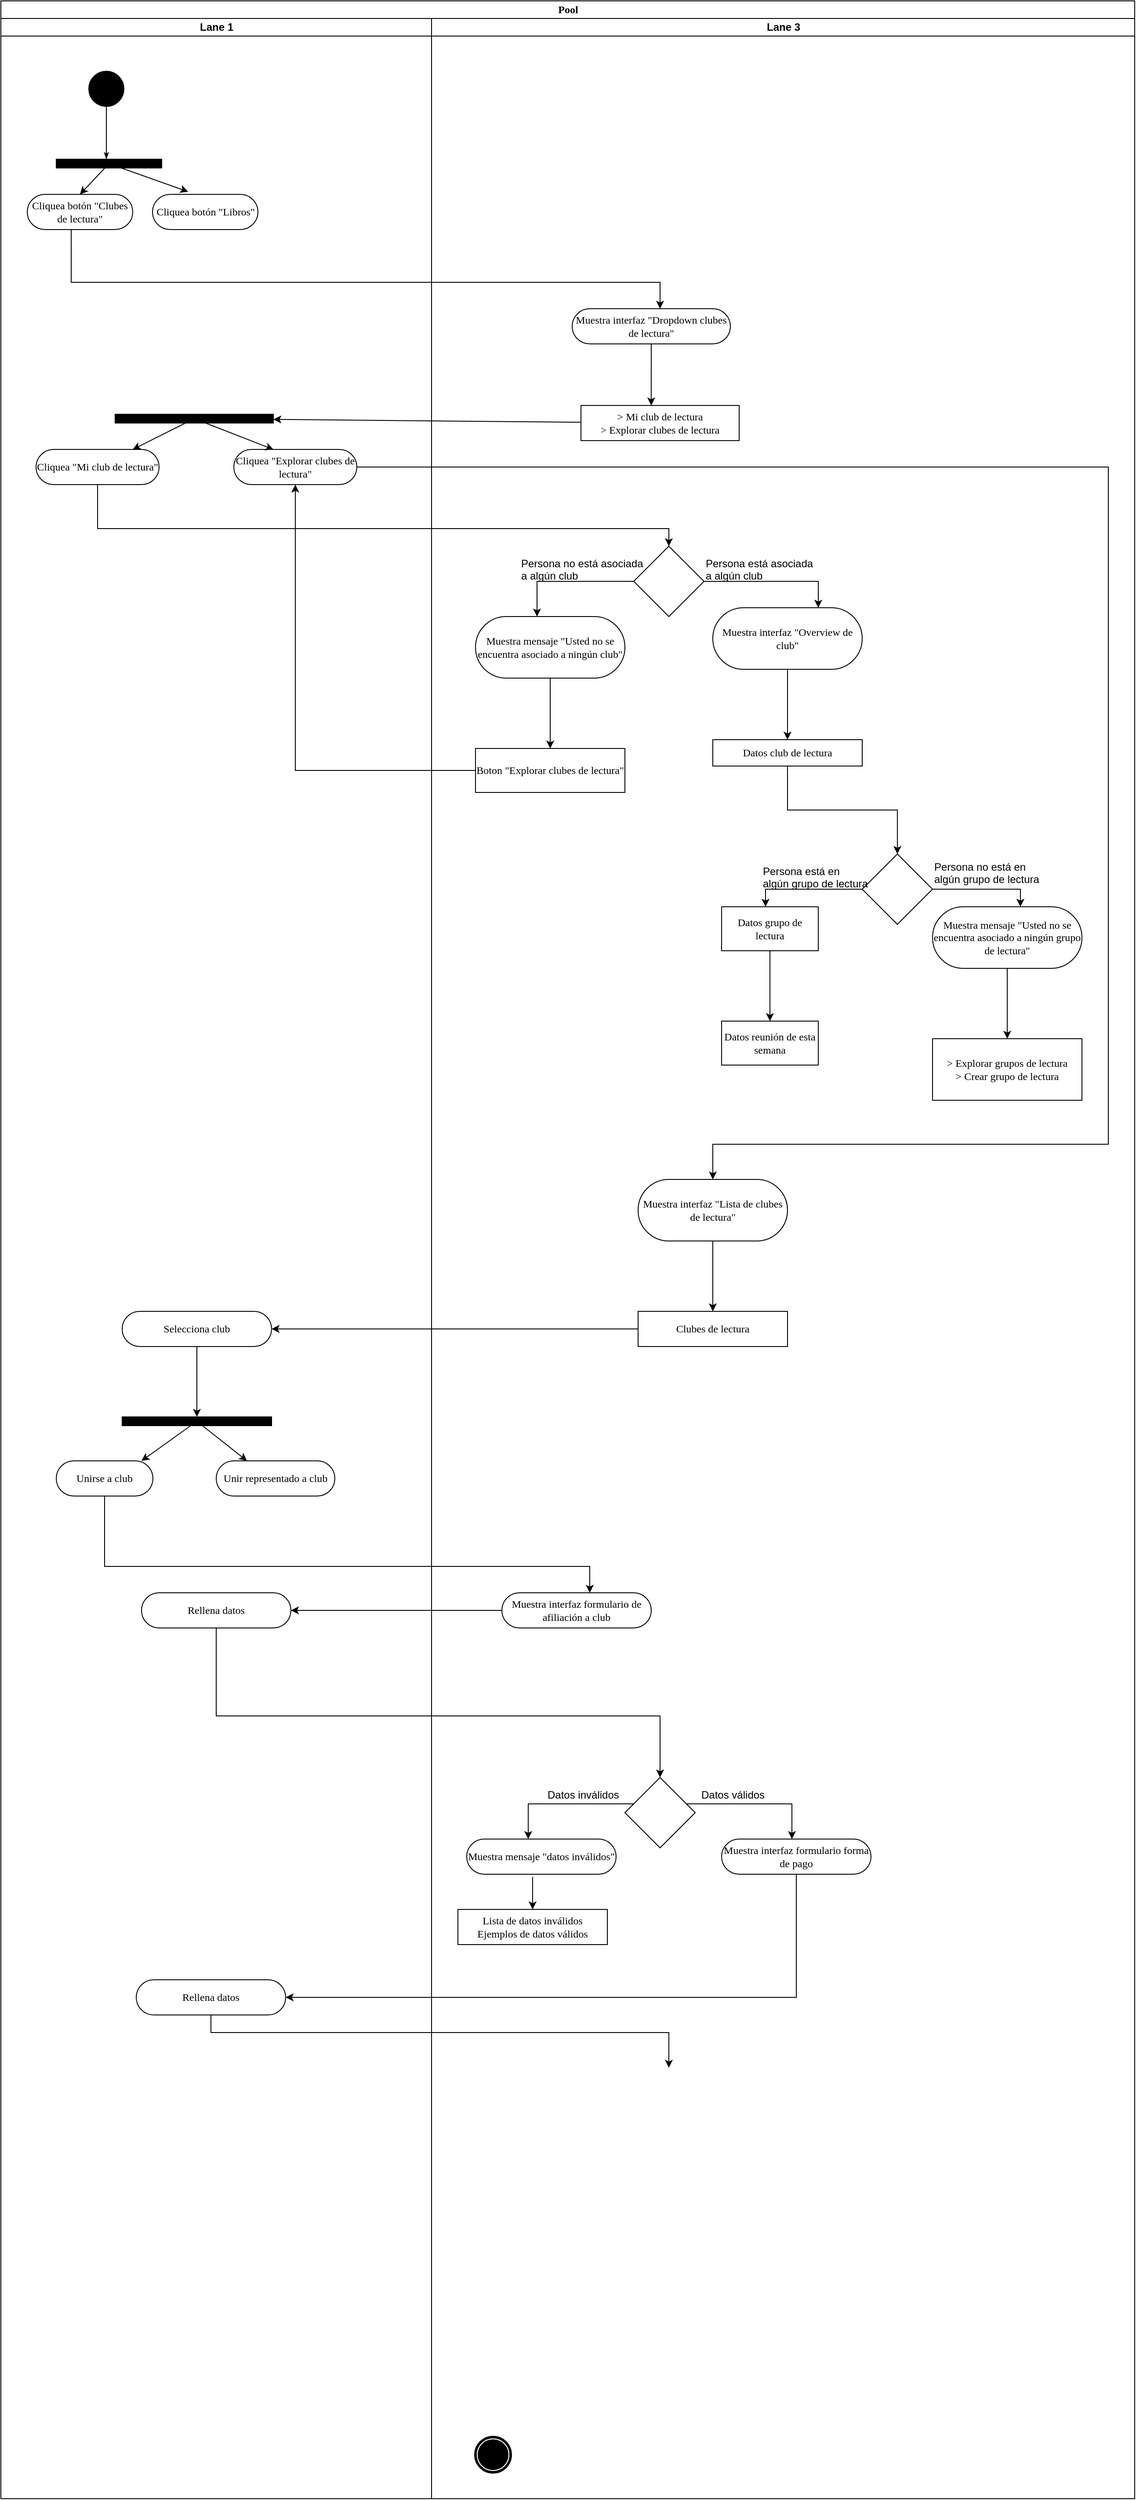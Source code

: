 <mxfile version="12.1.9" type="github" pages="1">
  <diagram name="Page-1" id="0783ab3e-0a74-02c8-0abd-f7b4e66b4bec">
    <mxGraphModel dx="1024" dy="561" grid="1" gridSize="10" guides="1" tooltips="1" connect="1" arrows="1" fold="1" page="1" pageScale="1" pageWidth="850" pageHeight="1100" background="#ffffff" math="0" shadow="0">
      <root>
        <mxCell id="0"/>
        <mxCell id="1" parent="0"/>
        <mxCell id="1c1d494c118603dd-1" value="Pool" style="swimlane;html=1;childLayout=stackLayout;startSize=20;rounded=0;shadow=0;comic=0;labelBackgroundColor=none;strokeColor=#000000;strokeWidth=1;fillColor=#ffffff;fontFamily=Verdana;fontSize=12;fontColor=#000000;align=center;" parent="1" vertex="1">
          <mxGeometry x="40" y="20" width="1290" height="2840" as="geometry"/>
        </mxCell>
        <mxCell id="n3SkGMCZbg7LG-9alkwq-2" value="" style="edgeStyle=orthogonalEdgeStyle;rounded=0;orthogonalLoop=1;jettySize=auto;html=1;exitX=0.417;exitY=1;exitDx=0;exitDy=0;exitPerimeter=0;" edge="1" parent="1c1d494c118603dd-1" source="n3SkGMCZbg7LG-9alkwq-7" target="n3SkGMCZbg7LG-9alkwq-1">
          <mxGeometry relative="1" as="geometry">
            <mxPoint x="80" y="200" as="sourcePoint"/>
            <Array as="points">
              <mxPoint x="80" y="320"/>
              <mxPoint x="750" y="320"/>
            </Array>
          </mxGeometry>
        </mxCell>
        <mxCell id="1c1d494c118603dd-2" value="Lane 1" style="swimlane;html=1;startSize=20;" parent="1c1d494c118603dd-1" vertex="1">
          <mxGeometry y="20" width="490" height="2820" as="geometry"/>
        </mxCell>
        <mxCell id="60571a20871a0731-4" value="" style="ellipse;whiteSpace=wrap;html=1;rounded=0;shadow=0;comic=0;labelBackgroundColor=none;strokeColor=#000000;strokeWidth=1;fillColor=#000000;fontFamily=Verdana;fontSize=12;fontColor=#000000;align=center;" parent="1c1d494c118603dd-2" vertex="1">
          <mxGeometry x="100" y="60" width="40" height="40" as="geometry"/>
        </mxCell>
        <mxCell id="1c1d494c118603dd-27" style="edgeStyle=orthogonalEdgeStyle;rounded=0;html=1;labelBackgroundColor=none;startArrow=none;startFill=0;startSize=5;endArrow=classicThin;endFill=1;endSize=5;jettySize=auto;orthogonalLoop=1;strokeColor=#000000;strokeWidth=1;fontFamily=Verdana;fontSize=12;fontColor=#000000;" parent="1c1d494c118603dd-2" source="60571a20871a0731-4" edge="1">
          <mxGeometry relative="1" as="geometry">
            <mxPoint x="120" y="160" as="targetPoint"/>
          </mxGeometry>
        </mxCell>
        <mxCell id="n3SkGMCZbg7LG-9alkwq-5" value="" style="rounded=0;whiteSpace=wrap;html=1;fillColor=#000000;" vertex="1" parent="1c1d494c118603dd-2">
          <mxGeometry x="63" y="160" width="120" height="10" as="geometry"/>
        </mxCell>
        <mxCell id="n3SkGMCZbg7LG-9alkwq-7" value="Cliquea botón &quot;Clubes de lectura&quot;" style="rounded=1;whiteSpace=wrap;html=1;shadow=0;comic=0;labelBackgroundColor=none;strokeColor=#000000;strokeWidth=1;fillColor=#ffffff;fontFamily=Verdana;fontSize=12;fontColor=#000000;align=center;arcSize=50;" vertex="1" parent="1c1d494c118603dd-2">
          <mxGeometry x="30" y="200" width="120" height="40" as="geometry"/>
        </mxCell>
        <mxCell id="n3SkGMCZbg7LG-9alkwq-10" value="Cliquea botón &quot;Libros&quot;" style="rounded=1;whiteSpace=wrap;html=1;shadow=0;comic=0;labelBackgroundColor=none;strokeColor=#000000;strokeWidth=1;fillColor=#ffffff;fontFamily=Verdana;fontSize=12;fontColor=#000000;align=center;arcSize=50;" vertex="1" parent="1c1d494c118603dd-2">
          <mxGeometry x="172.5" y="200" width="120" height="40" as="geometry"/>
        </mxCell>
        <mxCell id="n3SkGMCZbg7LG-9alkwq-8" style="edgeStyle=none;rounded=0;orthogonalLoop=1;jettySize=auto;html=1;entryX=0.338;entryY=-0.075;entryDx=0;entryDy=0;entryPerimeter=0;" edge="1" parent="1c1d494c118603dd-2" source="n3SkGMCZbg7LG-9alkwq-5" target="n3SkGMCZbg7LG-9alkwq-10">
          <mxGeometry relative="1" as="geometry">
            <mxPoint x="200" y="200" as="targetPoint"/>
          </mxGeometry>
        </mxCell>
        <mxCell id="n3SkGMCZbg7LG-9alkwq-12" value="" style="rounded=0;whiteSpace=wrap;html=1;shadow=0;comic=0;labelBackgroundColor=none;strokeColor=#000000;strokeWidth=1;fillColor=#000000;fontFamily=Verdana;fontSize=12;fontColor=#000000;align=center;arcSize=50;" vertex="1" parent="1c1d494c118603dd-2">
          <mxGeometry x="130" y="450" width="180" height="10" as="geometry"/>
        </mxCell>
        <mxCell id="n3SkGMCZbg7LG-9alkwq-15" value="Cliquea &quot;Mi club de lectura&quot;" style="rounded=1;whiteSpace=wrap;html=1;shadow=0;comic=0;labelBackgroundColor=none;strokeColor=#000000;strokeWidth=1;fillColor=#ffffff;fontFamily=Verdana;fontSize=12;fontColor=#000000;align=center;arcSize=50;" vertex="1" parent="1c1d494c118603dd-2">
          <mxGeometry x="40" y="490" width="140" height="40" as="geometry"/>
        </mxCell>
        <mxCell id="n3SkGMCZbg7LG-9alkwq-17" value="Cliquea &quot;Explorar clubes de lectura&quot;" style="rounded=1;whiteSpace=wrap;html=1;shadow=0;comic=0;labelBackgroundColor=none;strokeColor=#000000;strokeWidth=1;fillColor=#ffffff;fontFamily=Verdana;fontSize=12;fontColor=#000000;align=center;arcSize=50;" vertex="1" parent="1c1d494c118603dd-2">
          <mxGeometry x="265" y="490" width="140" height="40" as="geometry"/>
        </mxCell>
        <mxCell id="n3SkGMCZbg7LG-9alkwq-57" value="" style="edgeStyle=orthogonalEdgeStyle;rounded=0;orthogonalLoop=1;jettySize=auto;html=1;" edge="1" parent="1c1d494c118603dd-2" source="n3SkGMCZbg7LG-9alkwq-54" target="n3SkGMCZbg7LG-9alkwq-56">
          <mxGeometry relative="1" as="geometry"/>
        </mxCell>
        <mxCell id="n3SkGMCZbg7LG-9alkwq-54" value="Selecciona club" style="rounded=1;whiteSpace=wrap;html=1;shadow=0;comic=0;labelBackgroundColor=none;strokeColor=#000000;strokeWidth=1;fillColor=#ffffff;fontFamily=Verdana;fontSize=12;fontColor=#000000;align=center;arcSize=50;" vertex="1" parent="1c1d494c118603dd-2">
          <mxGeometry x="138" y="1470" width="170" height="40" as="geometry"/>
        </mxCell>
        <mxCell id="n3SkGMCZbg7LG-9alkwq-59" value="" style="rounded=0;orthogonalLoop=1;jettySize=auto;html=1;" edge="1" parent="1c1d494c118603dd-2" source="n3SkGMCZbg7LG-9alkwq-56">
          <mxGeometry relative="1" as="geometry">
            <mxPoint x="160" y="1640" as="targetPoint"/>
          </mxGeometry>
        </mxCell>
        <mxCell id="n3SkGMCZbg7LG-9alkwq-56" value="" style="rounded=0;whiteSpace=wrap;html=1;shadow=0;comic=0;labelBackgroundColor=none;strokeColor=#000000;strokeWidth=1;fillColor=#000000;fontFamily=Verdana;fontSize=12;fontColor=#000000;align=center;arcSize=50;" vertex="1" parent="1c1d494c118603dd-2">
          <mxGeometry x="138" y="1590" width="170" height="10" as="geometry"/>
        </mxCell>
        <mxCell id="n3SkGMCZbg7LG-9alkwq-61" value="Unirse a club" style="rounded=1;whiteSpace=wrap;html=1;shadow=0;comic=0;labelBackgroundColor=none;strokeColor=#000000;strokeWidth=1;fillColor=#ffffff;fontFamily=Verdana;fontSize=12;fontColor=#000000;align=center;arcSize=50;" vertex="1" parent="1c1d494c118603dd-2">
          <mxGeometry x="63" y="1640" width="110" height="40" as="geometry"/>
        </mxCell>
        <mxCell id="n3SkGMCZbg7LG-9alkwq-62" value="Unir representado a club" style="rounded=1;whiteSpace=wrap;html=1;shadow=0;comic=0;labelBackgroundColor=none;strokeColor=#000000;strokeWidth=1;fillColor=#ffffff;fontFamily=Verdana;fontSize=12;fontColor=#000000;align=center;arcSize=50;" vertex="1" parent="1c1d494c118603dd-2">
          <mxGeometry x="245" y="1640" width="135" height="40" as="geometry"/>
        </mxCell>
        <mxCell id="n3SkGMCZbg7LG-9alkwq-65" value="Rellena datos" style="rounded=1;whiteSpace=wrap;html=1;shadow=0;comic=0;labelBackgroundColor=none;strokeColor=#000000;strokeWidth=1;fillColor=#ffffff;fontFamily=Verdana;fontSize=12;fontColor=#000000;align=center;arcSize=50;" vertex="1" parent="1c1d494c118603dd-2">
          <mxGeometry x="160" y="1790" width="170" height="40" as="geometry"/>
        </mxCell>
        <mxCell id="n3SkGMCZbg7LG-9alkwq-85" value="" style="edgeStyle=orthogonalEdgeStyle;rounded=0;orthogonalLoop=1;jettySize=auto;html=1;" edge="1" parent="1c1d494c118603dd-2" source="n3SkGMCZbg7LG-9alkwq-82">
          <mxGeometry relative="1" as="geometry">
            <mxPoint x="760" y="2330" as="targetPoint"/>
            <Array as="points">
              <mxPoint x="239" y="2290"/>
              <mxPoint x="760" y="2290"/>
            </Array>
          </mxGeometry>
        </mxCell>
        <mxCell id="n3SkGMCZbg7LG-9alkwq-82" value="Rellena datos" style="rounded=1;whiteSpace=wrap;html=1;shadow=0;comic=0;labelBackgroundColor=none;strokeColor=#000000;strokeWidth=1;fillColor=#ffffff;fontFamily=Verdana;fontSize=12;fontColor=#000000;align=center;arcSize=50;" vertex="1" parent="1c1d494c118603dd-2">
          <mxGeometry x="154" y="2230" width="170" height="40" as="geometry"/>
        </mxCell>
        <mxCell id="1c1d494c118603dd-4" value="Lane 3" style="swimlane;html=1;startSize=20;" parent="1c1d494c118603dd-1" vertex="1">
          <mxGeometry x="490" y="20" width="800" height="2820" as="geometry"/>
        </mxCell>
        <mxCell id="60571a20871a0731-5" value="" style="shape=mxgraph.bpmn.shape;html=1;verticalLabelPosition=bottom;labelBackgroundColor=#ffffff;verticalAlign=top;perimeter=ellipsePerimeter;outline=end;symbol=terminate;rounded=0;shadow=0;comic=0;strokeColor=#000000;strokeWidth=1;fillColor=#ffffff;fontFamily=Verdana;fontSize=12;fontColor=#000000;align=center;" parent="1c1d494c118603dd-4" vertex="1">
          <mxGeometry x="50" y="2750" width="40" height="40" as="geometry"/>
        </mxCell>
        <mxCell id="n3SkGMCZbg7LG-9alkwq-11" value="" style="edgeStyle=none;rounded=0;orthogonalLoop=1;jettySize=auto;html=1;entryX=0.444;entryY=0;entryDx=0;entryDy=0;entryPerimeter=0;" edge="1" parent="1c1d494c118603dd-4" source="n3SkGMCZbg7LG-9alkwq-1" target="n3SkGMCZbg7LG-9alkwq-3">
          <mxGeometry relative="1" as="geometry"/>
        </mxCell>
        <mxCell id="n3SkGMCZbg7LG-9alkwq-1" value="Muestra interfaz &quot;Dropdown clubes de lectura&quot;" style="rounded=1;whiteSpace=wrap;html=1;shadow=0;comic=0;labelBackgroundColor=none;strokeColor=#000000;strokeWidth=1;fillColor=#ffffff;fontFamily=Verdana;fontSize=12;fontColor=#000000;align=center;arcSize=50;" vertex="1" parent="1c1d494c118603dd-4">
          <mxGeometry x="160" y="330" width="180" height="40" as="geometry"/>
        </mxCell>
        <mxCell id="n3SkGMCZbg7LG-9alkwq-3" value="&lt;div&gt;&amp;gt; Mi club de lectura&lt;/div&gt;&lt;div&gt;&amp;gt; Explorar clubes de lectura&lt;br&gt;&lt;/div&gt;" style="rounded=0;whiteSpace=wrap;html=1;shadow=0;comic=0;labelBackgroundColor=none;strokeColor=#000000;strokeWidth=1;fillColor=#ffffff;fontFamily=Verdana;fontSize=12;fontColor=#000000;align=center;arcSize=50;" vertex="1" parent="1c1d494c118603dd-4">
          <mxGeometry x="170" y="440" width="180" height="40" as="geometry"/>
        </mxCell>
        <mxCell id="n3SkGMCZbg7LG-9alkwq-23" value="" style="edgeStyle=orthogonalEdgeStyle;rounded=0;orthogonalLoop=1;jettySize=auto;html=1;" edge="1" parent="1c1d494c118603dd-4" source="n3SkGMCZbg7LG-9alkwq-19">
          <mxGeometry relative="1" as="geometry">
            <mxPoint x="440" y="670" as="targetPoint"/>
            <Array as="points">
              <mxPoint x="440" y="640"/>
            </Array>
          </mxGeometry>
        </mxCell>
        <mxCell id="n3SkGMCZbg7LG-9alkwq-19" value="" style="rhombus;whiteSpace=wrap;html=1;rounded=0;fillColor=#FFFFFF;" vertex="1" parent="1c1d494c118603dd-4">
          <mxGeometry x="230" y="600" width="80" height="80" as="geometry"/>
        </mxCell>
        <mxCell id="n3SkGMCZbg7LG-9alkwq-21" value="&lt;div&gt;Persona no está asociada &lt;br&gt;&lt;/div&gt;&lt;div&gt;a algún club&lt;/div&gt;" style="text;html=1;resizable=0;points=[];autosize=1;align=left;verticalAlign=top;spacingTop=-4;" vertex="1" parent="1c1d494c118603dd-4">
          <mxGeometry x="100" y="610" width="150" height="30" as="geometry"/>
        </mxCell>
        <mxCell id="n3SkGMCZbg7LG-9alkwq-24" value="&lt;div&gt;Persona está asociada &lt;br&gt;&lt;/div&gt;&lt;div&gt;a algún club&lt;br&gt;&lt;/div&gt;" style="text;html=1;resizable=0;points=[];autosize=1;align=left;verticalAlign=top;spacingTop=-4;" vertex="1" parent="1c1d494c118603dd-4">
          <mxGeometry x="310" y="610" width="140" height="30" as="geometry"/>
        </mxCell>
        <mxCell id="n3SkGMCZbg7LG-9alkwq-27" value="" style="edgeStyle=orthogonalEdgeStyle;rounded=0;orthogonalLoop=1;jettySize=auto;html=1;" edge="1" parent="1c1d494c118603dd-4" source="n3SkGMCZbg7LG-9alkwq-25" target="n3SkGMCZbg7LG-9alkwq-26">
          <mxGeometry relative="1" as="geometry"/>
        </mxCell>
        <mxCell id="n3SkGMCZbg7LG-9alkwq-25" value="Muestra mensaje &quot;Usted no se encuentra asociado a ningún club&quot;" style="rounded=1;whiteSpace=wrap;html=1;shadow=0;comic=0;labelBackgroundColor=none;strokeColor=#000000;strokeWidth=1;fillColor=#ffffff;fontFamily=Verdana;fontSize=12;fontColor=#000000;align=center;arcSize=50;" vertex="1" parent="1c1d494c118603dd-4">
          <mxGeometry x="50" y="680" width="170" height="70" as="geometry"/>
        </mxCell>
        <mxCell id="n3SkGMCZbg7LG-9alkwq-26" value="Boton &quot;Explorar clubes de lectura&quot;" style="rounded=0;whiteSpace=wrap;html=1;shadow=0;comic=0;labelBackgroundColor=none;strokeColor=#000000;strokeWidth=1;fillColor=#ffffff;fontFamily=Verdana;fontSize=12;fontColor=#000000;align=center;arcSize=50;" vertex="1" parent="1c1d494c118603dd-4">
          <mxGeometry x="50" y="830" width="170" height="50" as="geometry"/>
        </mxCell>
        <mxCell id="n3SkGMCZbg7LG-9alkwq-34" value="" style="edgeStyle=orthogonalEdgeStyle;rounded=0;orthogonalLoop=1;jettySize=auto;html=1;" edge="1" parent="1c1d494c118603dd-4" source="n3SkGMCZbg7LG-9alkwq-32" target="n3SkGMCZbg7LG-9alkwq-33">
          <mxGeometry relative="1" as="geometry"/>
        </mxCell>
        <mxCell id="n3SkGMCZbg7LG-9alkwq-32" value="Muestra interfaz &quot;Overview de club&quot;" style="rounded=1;whiteSpace=wrap;html=1;shadow=0;comic=0;labelBackgroundColor=none;strokeColor=#000000;strokeWidth=1;fillColor=#ffffff;fontFamily=Verdana;fontSize=12;fontColor=#000000;align=center;arcSize=50;" vertex="1" parent="1c1d494c118603dd-4">
          <mxGeometry x="320" y="670" width="170" height="70" as="geometry"/>
        </mxCell>
        <mxCell id="n3SkGMCZbg7LG-9alkwq-36" value="" style="edgeStyle=orthogonalEdgeStyle;rounded=0;orthogonalLoop=1;jettySize=auto;html=1;entryX=0.5;entryY=0;entryDx=0;entryDy=0;" edge="1" parent="1c1d494c118603dd-4" source="n3SkGMCZbg7LG-9alkwq-33" target="n3SkGMCZbg7LG-9alkwq-37">
          <mxGeometry relative="1" as="geometry">
            <mxPoint x="405" y="930" as="targetPoint"/>
          </mxGeometry>
        </mxCell>
        <mxCell id="n3SkGMCZbg7LG-9alkwq-33" value="Datos club de lectura" style="rounded=0;whiteSpace=wrap;html=1;shadow=0;comic=0;labelBackgroundColor=none;strokeColor=#000000;strokeWidth=1;fillColor=#ffffff;fontFamily=Verdana;fontSize=12;fontColor=#000000;align=center;arcSize=50;" vertex="1" parent="1c1d494c118603dd-4">
          <mxGeometry x="320" y="820" width="170" height="30" as="geometry"/>
        </mxCell>
        <mxCell id="n3SkGMCZbg7LG-9alkwq-37" value="" style="rhombus;whiteSpace=wrap;html=1;rounded=0;fillColor=#FFFFFF;" vertex="1" parent="1c1d494c118603dd-4">
          <mxGeometry x="490" y="950" width="80" height="80" as="geometry"/>
        </mxCell>
        <mxCell id="n3SkGMCZbg7LG-9alkwq-39" value="&lt;div&gt;Persona está en &lt;br&gt;&lt;/div&gt;&lt;div&gt;algún grupo de lectura&lt;br&gt;&lt;/div&gt;" style="text;html=1;resizable=0;points=[];autosize=1;align=left;verticalAlign=top;spacingTop=-4;" vertex="1" parent="1c1d494c118603dd-4">
          <mxGeometry x="375" y="960" width="130" height="30" as="geometry"/>
        </mxCell>
        <mxCell id="n3SkGMCZbg7LG-9alkwq-42" value="" style="edgeStyle=orthogonalEdgeStyle;rounded=0;orthogonalLoop=1;jettySize=auto;html=1;" edge="1" parent="1c1d494c118603dd-4" source="n3SkGMCZbg7LG-9alkwq-40" target="n3SkGMCZbg7LG-9alkwq-41">
          <mxGeometry relative="1" as="geometry"/>
        </mxCell>
        <mxCell id="n3SkGMCZbg7LG-9alkwq-40" value="Datos grupo de lectura" style="rounded=0;whiteSpace=wrap;html=1;shadow=0;comic=0;labelBackgroundColor=none;strokeColor=#000000;strokeWidth=1;fillColor=#ffffff;fontFamily=Verdana;fontSize=12;fontColor=#000000;align=center;arcSize=50;" vertex="1" parent="1c1d494c118603dd-4">
          <mxGeometry x="330" y="1010" width="110" height="50" as="geometry"/>
        </mxCell>
        <mxCell id="n3SkGMCZbg7LG-9alkwq-41" value="Datos reunión de esta semana" style="rounded=0;whiteSpace=wrap;html=1;shadow=0;comic=0;labelBackgroundColor=none;strokeColor=#000000;strokeWidth=1;fillColor=#ffffff;fontFamily=Verdana;fontSize=12;fontColor=#000000;align=center;arcSize=50;" vertex="1" parent="1c1d494c118603dd-4">
          <mxGeometry x="330" y="1140" width="110" height="50" as="geometry"/>
        </mxCell>
        <mxCell id="n3SkGMCZbg7LG-9alkwq-44" value="&lt;div&gt;Persona no está en&lt;/div&gt;&lt;div&gt;algún grupo de lectura&lt;br&gt;&lt;/div&gt;" style="text;html=1;resizable=0;points=[];autosize=1;align=left;verticalAlign=top;spacingTop=-4;" vertex="1" parent="1c1d494c118603dd-4">
          <mxGeometry x="570" y="955" width="130" height="30" as="geometry"/>
        </mxCell>
        <mxCell id="n3SkGMCZbg7LG-9alkwq-47" value="" style="edgeStyle=orthogonalEdgeStyle;rounded=0;orthogonalLoop=1;jettySize=auto;html=1;" edge="1" parent="1c1d494c118603dd-4" source="n3SkGMCZbg7LG-9alkwq-45" target="n3SkGMCZbg7LG-9alkwq-46">
          <mxGeometry relative="1" as="geometry"/>
        </mxCell>
        <mxCell id="n3SkGMCZbg7LG-9alkwq-45" value="Muestra mensaje &quot;Usted no se encuentra asociado a ningún grupo de lectura&quot;" style="rounded=1;whiteSpace=wrap;html=1;shadow=0;comic=0;labelBackgroundColor=none;strokeColor=#000000;strokeWidth=1;fillColor=#ffffff;fontFamily=Verdana;fontSize=12;fontColor=#000000;align=center;arcSize=50;" vertex="1" parent="1c1d494c118603dd-4">
          <mxGeometry x="570" y="1010" width="170" height="70" as="geometry"/>
        </mxCell>
        <mxCell id="n3SkGMCZbg7LG-9alkwq-46" value="&lt;div&gt;&amp;gt; Explorar grupos de lectura&lt;/div&gt;&lt;div&gt;&amp;gt; Crear grupo de lectura&lt;br&gt;&lt;/div&gt;" style="rounded=0;whiteSpace=wrap;html=1;shadow=0;comic=0;labelBackgroundColor=none;strokeColor=#000000;strokeWidth=1;fillColor=#ffffff;fontFamily=Verdana;fontSize=12;fontColor=#000000;align=center;arcSize=50;" vertex="1" parent="1c1d494c118603dd-4">
          <mxGeometry x="570" y="1160" width="170" height="70" as="geometry"/>
        </mxCell>
        <mxCell id="n3SkGMCZbg7LG-9alkwq-53" value="" style="edgeStyle=orthogonalEdgeStyle;rounded=0;orthogonalLoop=1;jettySize=auto;html=1;" edge="1" parent="1c1d494c118603dd-4" source="n3SkGMCZbg7LG-9alkwq-51" target="n3SkGMCZbg7LG-9alkwq-52">
          <mxGeometry relative="1" as="geometry"/>
        </mxCell>
        <mxCell id="n3SkGMCZbg7LG-9alkwq-51" value="Muestra interfaz &quot;Lista de clubes de lectura&quot;" style="rounded=1;whiteSpace=wrap;html=1;shadow=0;comic=0;labelBackgroundColor=none;strokeColor=#000000;strokeWidth=1;fillColor=#ffffff;fontFamily=Verdana;fontSize=12;fontColor=#000000;align=center;arcSize=50;" vertex="1" parent="1c1d494c118603dd-4">
          <mxGeometry x="235" y="1320" width="170" height="70" as="geometry"/>
        </mxCell>
        <mxCell id="n3SkGMCZbg7LG-9alkwq-52" value="Clubes de lectura" style="rounded=0;whiteSpace=wrap;html=1;shadow=0;comic=0;labelBackgroundColor=none;strokeColor=#000000;strokeWidth=1;fillColor=#ffffff;fontFamily=Verdana;fontSize=12;fontColor=#000000;align=center;arcSize=50;" vertex="1" parent="1c1d494c118603dd-4">
          <mxGeometry x="235" y="1470" width="170" height="40" as="geometry"/>
        </mxCell>
        <mxCell id="n3SkGMCZbg7LG-9alkwq-64" value="Muestra interfaz formulario de afiliación a club" style="rounded=1;whiteSpace=wrap;html=1;shadow=0;comic=0;labelBackgroundColor=none;strokeColor=#000000;strokeWidth=1;fillColor=#ffffff;fontFamily=Verdana;fontSize=12;fontColor=#000000;align=center;arcSize=50;" vertex="1" parent="1c1d494c118603dd-4">
          <mxGeometry x="80" y="1790" width="170" height="40" as="geometry"/>
        </mxCell>
        <mxCell id="n3SkGMCZbg7LG-9alkwq-73" value="" style="edgeStyle=orthogonalEdgeStyle;rounded=0;orthogonalLoop=1;jettySize=auto;html=1;" edge="1" parent="1c1d494c118603dd-4" source="n3SkGMCZbg7LG-9alkwq-71">
          <mxGeometry relative="1" as="geometry">
            <mxPoint x="110" y="2070" as="targetPoint"/>
            <Array as="points">
              <mxPoint x="110" y="2030"/>
              <mxPoint x="110" y="2060"/>
            </Array>
          </mxGeometry>
        </mxCell>
        <mxCell id="n3SkGMCZbg7LG-9alkwq-71" value="" style="rhombus;whiteSpace=wrap;html=1;rounded=0;fillColor=#FFFFFF;" vertex="1" parent="1c1d494c118603dd-4">
          <mxGeometry x="220" y="2000" width="80" height="80" as="geometry"/>
        </mxCell>
        <mxCell id="n3SkGMCZbg7LG-9alkwq-74" value="Datos inválidos" style="text;html=1;resizable=0;points=[];autosize=1;align=left;verticalAlign=top;spacingTop=-4;" vertex="1" parent="1c1d494c118603dd-4">
          <mxGeometry x="130" y="2010" width="90" height="20" as="geometry"/>
        </mxCell>
        <mxCell id="n3SkGMCZbg7LG-9alkwq-76" value="&lt;div&gt;Lista de datos inválidos&lt;/div&gt;&lt;div&gt;Ejemplos de datos válidos&lt;br&gt;&lt;/div&gt;" style="rounded=0;whiteSpace=wrap;html=1;shadow=0;comic=0;labelBackgroundColor=none;strokeColor=#000000;strokeWidth=1;fillColor=#ffffff;fontFamily=Verdana;fontSize=12;fontColor=#000000;align=center;arcSize=50;" vertex="1" parent="1c1d494c118603dd-4">
          <mxGeometry x="30" y="2150" width="170" height="40" as="geometry"/>
        </mxCell>
        <mxCell id="n3SkGMCZbg7LG-9alkwq-79" value="Muestra mensaje &quot;datos inválidos&quot;" style="rounded=1;whiteSpace=wrap;html=1;shadow=0;comic=0;labelBackgroundColor=none;strokeColor=#000000;strokeWidth=1;fillColor=#ffffff;fontFamily=Verdana;fontSize=12;fontColor=#000000;align=center;arcSize=50;" vertex="1" parent="1c1d494c118603dd-4">
          <mxGeometry x="40" y="2070" width="170" height="40" as="geometry"/>
        </mxCell>
        <mxCell id="n3SkGMCZbg7LG-9alkwq-77" value="" style="edgeStyle=orthogonalEdgeStyle;rounded=0;orthogonalLoop=1;jettySize=auto;html=1;exitX=0.441;exitY=1.075;exitDx=0;exitDy=0;exitPerimeter=0;" edge="1" parent="1c1d494c118603dd-4" source="n3SkGMCZbg7LG-9alkwq-79" target="n3SkGMCZbg7LG-9alkwq-76">
          <mxGeometry relative="1" as="geometry"/>
        </mxCell>
        <mxCell id="n3SkGMCZbg7LG-9alkwq-80" value="Datos válidos" style="text;html=1;resizable=0;points=[];autosize=1;align=left;verticalAlign=top;spacingTop=-4;" vertex="1" parent="1c1d494c118603dd-4">
          <mxGeometry x="305" y="2010" width="90" height="20" as="geometry"/>
        </mxCell>
        <mxCell id="n3SkGMCZbg7LG-9alkwq-81" value="Muestra interfaz formulario forma de pago" style="rounded=1;whiteSpace=wrap;html=1;shadow=0;comic=0;labelBackgroundColor=none;strokeColor=#000000;strokeWidth=1;fillColor=#ffffff;fontFamily=Verdana;fontSize=12;fontColor=#000000;align=center;arcSize=50;" vertex="1" parent="1c1d494c118603dd-4">
          <mxGeometry x="330" y="2070" width="170" height="40" as="geometry"/>
        </mxCell>
        <mxCell id="n3SkGMCZbg7LG-9alkwq-13" value="" style="edgeStyle=none;rounded=0;orthogonalLoop=1;jettySize=auto;html=1;" edge="1" parent="1c1d494c118603dd-1" source="n3SkGMCZbg7LG-9alkwq-3" target="n3SkGMCZbg7LG-9alkwq-12">
          <mxGeometry relative="1" as="geometry"/>
        </mxCell>
        <mxCell id="n3SkGMCZbg7LG-9alkwq-29" value="" style="edgeStyle=orthogonalEdgeStyle;rounded=0;orthogonalLoop=1;jettySize=auto;html=1;entryX=0.5;entryY=1;entryDx=0;entryDy=0;" edge="1" parent="1c1d494c118603dd-1" source="n3SkGMCZbg7LG-9alkwq-26" target="n3SkGMCZbg7LG-9alkwq-17">
          <mxGeometry relative="1" as="geometry">
            <mxPoint x="340" y="640" as="targetPoint"/>
          </mxGeometry>
        </mxCell>
        <mxCell id="n3SkGMCZbg7LG-9alkwq-50" style="edgeStyle=orthogonalEdgeStyle;rounded=0;orthogonalLoop=1;jettySize=auto;html=1;exitX=1;exitY=0.5;exitDx=0;exitDy=0;" edge="1" parent="1c1d494c118603dd-1" source="n3SkGMCZbg7LG-9alkwq-17">
          <mxGeometry relative="1" as="geometry">
            <mxPoint x="810" y="1340" as="targetPoint"/>
            <Array as="points">
              <mxPoint x="1260" y="530"/>
              <mxPoint x="1260" y="1300"/>
              <mxPoint x="810" y="1300"/>
              <mxPoint x="810" y="1330"/>
            </Array>
          </mxGeometry>
        </mxCell>
        <mxCell id="n3SkGMCZbg7LG-9alkwq-55" value="" style="edgeStyle=orthogonalEdgeStyle;rounded=0;orthogonalLoop=1;jettySize=auto;html=1;" edge="1" parent="1c1d494c118603dd-1" source="n3SkGMCZbg7LG-9alkwq-52" target="n3SkGMCZbg7LG-9alkwq-54">
          <mxGeometry relative="1" as="geometry"/>
        </mxCell>
        <mxCell id="n3SkGMCZbg7LG-9alkwq-66" value="" style="edgeStyle=orthogonalEdgeStyle;rounded=0;orthogonalLoop=1;jettySize=auto;html=1;" edge="1" parent="1c1d494c118603dd-1" source="n3SkGMCZbg7LG-9alkwq-64" target="n3SkGMCZbg7LG-9alkwq-65">
          <mxGeometry relative="1" as="geometry"/>
        </mxCell>
        <mxCell id="n3SkGMCZbg7LG-9alkwq-68" value="" style="edgeStyle=orthogonalEdgeStyle;rounded=0;orthogonalLoop=1;jettySize=auto;html=1;entryX=0.5;entryY=0;entryDx=0;entryDy=0;" edge="1" parent="1c1d494c118603dd-1" source="n3SkGMCZbg7LG-9alkwq-65" target="n3SkGMCZbg7LG-9alkwq-71">
          <mxGeometry relative="1" as="geometry">
            <mxPoint x="665" y="1950" as="targetPoint"/>
            <Array as="points">
              <mxPoint x="245" y="1950"/>
              <mxPoint x="750" y="1950"/>
            </Array>
          </mxGeometry>
        </mxCell>
        <mxCell id="n3SkGMCZbg7LG-9alkwq-83" value="" style="edgeStyle=orthogonalEdgeStyle;rounded=0;orthogonalLoop=1;jettySize=auto;html=1;" edge="1" parent="1c1d494c118603dd-1" source="n3SkGMCZbg7LG-9alkwq-81" target="n3SkGMCZbg7LG-9alkwq-82">
          <mxGeometry relative="1" as="geometry">
            <Array as="points">
              <mxPoint x="905" y="2270"/>
            </Array>
          </mxGeometry>
        </mxCell>
        <mxCell id="n3SkGMCZbg7LG-9alkwq-6" style="rounded=0;orthogonalLoop=1;jettySize=auto;html=1;" edge="1" parent="1" source="n3SkGMCZbg7LG-9alkwq-5">
          <mxGeometry relative="1" as="geometry">
            <mxPoint x="130" y="240" as="targetPoint"/>
          </mxGeometry>
        </mxCell>
        <mxCell id="n3SkGMCZbg7LG-9alkwq-14" style="edgeStyle=none;rounded=0;orthogonalLoop=1;jettySize=auto;html=1;" edge="1" parent="1" source="n3SkGMCZbg7LG-9alkwq-12">
          <mxGeometry relative="1" as="geometry">
            <mxPoint x="190" y="530" as="targetPoint"/>
          </mxGeometry>
        </mxCell>
        <mxCell id="n3SkGMCZbg7LG-9alkwq-16" style="edgeStyle=none;rounded=0;orthogonalLoop=1;jettySize=auto;html=1;" edge="1" parent="1" source="n3SkGMCZbg7LG-9alkwq-12">
          <mxGeometry relative="1" as="geometry">
            <mxPoint x="350" y="530" as="targetPoint"/>
          </mxGeometry>
        </mxCell>
        <mxCell id="n3SkGMCZbg7LG-9alkwq-18" style="edgeStyle=orthogonalEdgeStyle;rounded=0;orthogonalLoop=1;jettySize=auto;html=1;" edge="1" parent="1" source="n3SkGMCZbg7LG-9alkwq-15">
          <mxGeometry relative="1" as="geometry">
            <mxPoint x="800" y="640" as="targetPoint"/>
            <Array as="points">
              <mxPoint x="150" y="620"/>
              <mxPoint x="800" y="620"/>
            </Array>
          </mxGeometry>
        </mxCell>
        <mxCell id="n3SkGMCZbg7LG-9alkwq-20" style="edgeStyle=orthogonalEdgeStyle;rounded=0;orthogonalLoop=1;jettySize=auto;html=1;" edge="1" parent="1" source="n3SkGMCZbg7LG-9alkwq-19">
          <mxGeometry relative="1" as="geometry">
            <mxPoint x="650" y="720" as="targetPoint"/>
            <Array as="points">
              <mxPoint x="650" y="680"/>
              <mxPoint x="650" y="720"/>
            </Array>
          </mxGeometry>
        </mxCell>
        <mxCell id="n3SkGMCZbg7LG-9alkwq-38" style="edgeStyle=orthogonalEdgeStyle;rounded=0;orthogonalLoop=1;jettySize=auto;html=1;exitX=0;exitY=0.5;exitDx=0;exitDy=0;" edge="1" parent="1" source="n3SkGMCZbg7LG-9alkwq-37">
          <mxGeometry relative="1" as="geometry">
            <mxPoint x="910" y="1050" as="targetPoint"/>
            <Array as="points">
              <mxPoint x="910" y="1030"/>
            </Array>
          </mxGeometry>
        </mxCell>
        <mxCell id="n3SkGMCZbg7LG-9alkwq-43" style="edgeStyle=orthogonalEdgeStyle;rounded=0;orthogonalLoop=1;jettySize=auto;html=1;exitX=1;exitY=0.5;exitDx=0;exitDy=0;" edge="1" parent="1" source="n3SkGMCZbg7LG-9alkwq-37">
          <mxGeometry relative="1" as="geometry">
            <mxPoint x="1200" y="1050" as="targetPoint"/>
            <Array as="points">
              <mxPoint x="1160" y="1030"/>
              <mxPoint x="1160" y="1030"/>
            </Array>
          </mxGeometry>
        </mxCell>
        <mxCell id="n3SkGMCZbg7LG-9alkwq-60" style="edgeStyle=none;rounded=0;orthogonalLoop=1;jettySize=auto;html=1;" edge="1" parent="1" source="n3SkGMCZbg7LG-9alkwq-56">
          <mxGeometry relative="1" as="geometry">
            <mxPoint x="320" y="1680" as="targetPoint"/>
          </mxGeometry>
        </mxCell>
        <mxCell id="n3SkGMCZbg7LG-9alkwq-63" style="edgeStyle=orthogonalEdgeStyle;rounded=0;orthogonalLoop=1;jettySize=auto;html=1;" edge="1" parent="1" source="n3SkGMCZbg7LG-9alkwq-61">
          <mxGeometry relative="1" as="geometry">
            <mxPoint x="710" y="1830" as="targetPoint"/>
            <Array as="points">
              <mxPoint x="158" y="1800"/>
              <mxPoint x="710" y="1800"/>
            </Array>
          </mxGeometry>
        </mxCell>
        <mxCell id="n3SkGMCZbg7LG-9alkwq-78" style="edgeStyle=orthogonalEdgeStyle;rounded=0;orthogonalLoop=1;jettySize=auto;html=1;" edge="1" parent="1" source="n3SkGMCZbg7LG-9alkwq-71">
          <mxGeometry relative="1" as="geometry">
            <mxPoint x="940" y="2110" as="targetPoint"/>
            <Array as="points">
              <mxPoint x="940" y="2070"/>
            </Array>
          </mxGeometry>
        </mxCell>
      </root>
    </mxGraphModel>
  </diagram>
</mxfile>

